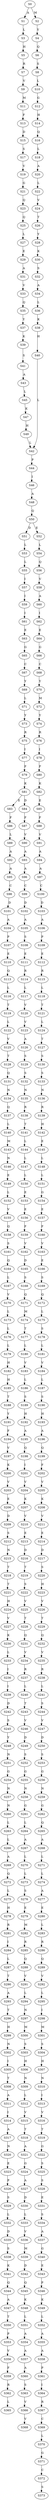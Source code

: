 strict digraph  {
	S0 -> S1 [ label = A ];
	S0 -> S2 [ label = M ];
	S1 -> S3 [ label = L ];
	S2 -> S4 [ label = Y ];
	S3 -> S5 [ label = H ];
	S4 -> S6 [ label = Q ];
	S5 -> S7 [ label = R ];
	S6 -> S8 [ label = S ];
	S7 -> S9 [ label = V ];
	S8 -> S10 [ label = L ];
	S9 -> S11 [ label = M ];
	S10 -> S12 [ label = G ];
	S11 -> S13 [ label = F ];
	S12 -> S14 [ label = H ];
	S13 -> S15 [ label = D ];
	S14 -> S16 [ label = Q ];
	S15 -> S17 [ label = S ];
	S16 -> S18 [ label = L ];
	S17 -> S19 [ label = V ];
	S18 -> S20 [ label = A ];
	S19 -> S21 [ label = G ];
	S20 -> S22 [ label = L ];
	S21 -> S23 [ label = Q ];
	S22 -> S24 [ label = V ];
	S23 -> S25 [ label = Q ];
	S24 -> S26 [ label = T ];
	S25 -> S27 [ label = L ];
	S26 -> S28 [ label = Y ];
	S27 -> S29 [ label = E ];
	S28 -> S30 [ label = K ];
	S29 -> S31 [ label = A ];
	S30 -> S32 [ label = S ];
	S31 -> S33 [ label = V ];
	S32 -> S34 [ label = A ];
	S33 -> S35 [ label = Q ];
	S34 -> S36 [ label = L ];
	S35 -> S37 [ label = Y ];
	S36 -> S38 [ label = K ];
	S37 -> S39 [ label = K ];
	S38 -> S40 [ label = H ];
	S39 -> S41 [ label = S ];
	S40 -> S42 [ label = L ];
	S41 -> S43 [ label = A ];
	S42 -> S44 [ label = P ];
	S43 -> S45 [ label = L ];
	S44 -> S46 [ label = I ];
	S45 -> S47 [ label = K ];
	S46 -> S48 [ label = A ];
	S47 -> S49 [ label = H ];
	S48 -> S50 [ label = Q ];
	S49 -> S42 [ label = L ];
	S50 -> S51 [ label = D ];
	S50 -> S52 [ label = E ];
	S51 -> S53 [ label = L ];
	S52 -> S54 [ label = L ];
	S53 -> S55 [ label = L ];
	S54 -> S56 [ label = Q ];
	S55 -> S57 [ label = I ];
	S56 -> S58 [ label = V ];
	S57 -> S59 [ label = I ];
	S58 -> S60 [ label = A ];
	S59 -> S61 [ label = I ];
	S60 -> S62 [ label = I ];
	S61 -> S63 [ label = E ];
	S62 -> S64 [ label = E ];
	S63 -> S65 [ label = G ];
	S64 -> S66 [ label = G ];
	S65 -> S67 [ label = C ];
	S66 -> S68 [ label = C ];
	S67 -> S69 [ label = Y ];
	S68 -> S70 [ label = Y ];
	S69 -> S71 [ label = L ];
	S70 -> S72 [ label = M ];
	S71 -> S73 [ label = Y ];
	S72 -> S74 [ label = Y ];
	S73 -> S75 [ label = R ];
	S74 -> S76 [ label = R ];
	S75 -> S77 [ label = I ];
	S76 -> S78 [ label = I ];
	S77 -> S79 [ label = F ];
	S78 -> S80 [ label = F ];
	S79 -> S81 [ label = K ];
	S80 -> S82 [ label = K ];
	S81 -> S83 [ label = E ];
	S81 -> S84 [ label = D ];
	S82 -> S85 [ label = E ];
	S83 -> S86 [ label = F ];
	S84 -> S87 [ label = F ];
	S85 -> S88 [ label = F ];
	S86 -> S89 [ label = L ];
	S87 -> S90 [ label = V ];
	S88 -> S91 [ label = V ];
	S89 -> S92 [ label = A ];
	S90 -> S93 [ label = A ];
	S91 -> S94 [ label = A ];
	S92 -> S95 [ label = A ];
	S93 -> S96 [ label = A ];
	S94 -> S97 [ label = A ];
	S95 -> S98 [ label = C ];
	S96 -> S99 [ label = C ];
	S97 -> S100 [ label = C ];
	S98 -> S101 [ label = D ];
	S99 -> S102 [ label = D ];
	S100 -> S103 [ label = D ];
	S101 -> S104 [ label = A ];
	S102 -> S105 [ label = A ];
	S103 -> S106 [ label = A ];
	S104 -> S107 [ label = P ];
	S105 -> S108 [ label = S ];
	S106 -> S109 [ label = P ];
	S107 -> S110 [ label = E ];
	S108 -> S111 [ label = E ];
	S109 -> S112 [ label = E ];
	S110 -> S113 [ label = Q ];
	S111 -> S114 [ label = R ];
	S112 -> S115 [ label = R ];
	S113 -> S116 [ label = L ];
	S114 -> S117 [ label = L ];
	S115 -> S118 [ label = L ];
	S116 -> S119 [ label = T ];
	S117 -> S120 [ label = V ];
	S118 -> S121 [ label = T ];
	S119 -> S122 [ label = L ];
	S120 -> S123 [ label = V ];
	S121 -> S124 [ label = L ];
	S122 -> S125 [ label = V ];
	S123 -> S126 [ label = A ];
	S124 -> S127 [ label = T ];
	S125 -> S128 [ label = T ];
	S126 -> S129 [ label = S ];
	S127 -> S130 [ label = S ];
	S128 -> S131 [ label = Q ];
	S129 -> S132 [ label = S ];
	S130 -> S133 [ label = S ];
	S131 -> S134 [ label = N ];
	S132 -> S135 [ label = N ];
	S133 -> S136 [ label = N ];
	S134 -> S137 [ label = Q ];
	S135 -> S138 [ label = R ];
	S136 -> S139 [ label = R ];
	S137 -> S140 [ label = L ];
	S138 -> S141 [ label = T ];
	S139 -> S142 [ label = H ];
	S140 -> S143 [ label = M ];
	S141 -> S144 [ label = L ];
	S142 -> S145 [ label = E ];
	S143 -> S146 [ label = N ];
	S144 -> S147 [ label = L ];
	S145 -> S148 [ label = L ];
	S146 -> S149 [ label = E ];
	S147 -> S150 [ label = L ];
	S148 -> S151 [ label = L ];
	S149 -> S152 [ label = L ];
	S150 -> S153 [ label = E ];
	S151 -> S154 [ label = G ];
	S152 -> S155 [ label = V ];
	S153 -> S156 [ label = E ];
	S154 -> S157 [ label = E ];
	S155 -> S158 [ label = Q ];
	S156 -> S159 [ label = F ];
	S157 -> S160 [ label = F ];
	S158 -> S161 [ label = S ];
	S159 -> S162 [ label = V ];
	S160 -> S163 [ label = V ];
	S161 -> S164 [ label = Q ];
	S162 -> S165 [ label = D ];
	S163 -> S166 [ label = E ];
	S164 -> S167 [ label = L ];
	S165 -> S168 [ label = S ];
	S166 -> S169 [ label = S ];
	S167 -> S170 [ label = V ];
	S168 -> S171 [ label = Q ];
	S169 -> S172 [ label = Q ];
	S170 -> S173 [ label = L ];
	S171 -> S174 [ label = M ];
	S172 -> S175 [ label = L ];
	S173 -> S176 [ label = L ];
	S174 -> S177 [ label = T ];
	S175 -> S178 [ label = S ];
	S176 -> S179 [ label = L ];
	S177 -> S180 [ label = L ];
	S178 -> S181 [ label = L ];
	S179 -> S182 [ label = H ];
	S180 -> S183 [ label = V ];
	S181 -> S184 [ label = V ];
	S182 -> S185 [ label = H ];
	S183 -> S186 [ label = L ];
	S184 -> S187 [ label = L ];
	S185 -> S188 [ label = T ];
	S186 -> S189 [ label = S ];
	S187 -> S190 [ label = S ];
	S188 -> S191 [ label = Y ];
	S189 -> S192 [ label = H ];
	S190 -> S193 [ label = H ];
	S191 -> S194 [ label = F ];
	S192 -> S195 [ label = A ];
	S193 -> S196 [ label = A ];
	S194 -> S197 [ label = V ];
	S195 -> S198 [ label = Q ];
	S196 -> S199 [ label = Q ];
	S197 -> S200 [ label = K ];
	S198 -> S201 [ label = I ];
	S199 -> S202 [ label = F ];
	S200 -> S203 [ label = V ];
	S201 -> S204 [ label = V ];
	S202 -> S205 [ label = V ];
	S203 -> S206 [ label = E ];
	S204 -> S207 [ label = K ];
	S205 -> S208 [ label = K ];
	S206 -> S209 [ label = D ];
	S207 -> S210 [ label = V ];
	S208 -> S211 [ label = V ];
	S209 -> S212 [ label = S ];
	S210 -> S213 [ label = E ];
	S211 -> S214 [ label = E ];
	S212 -> S215 [ label = N ];
	S213 -> S216 [ label = D ];
	S214 -> S217 [ label = D ];
	S215 -> S218 [ label = T ];
	S216 -> S219 [ label = T ];
	S217 -> S220 [ label = S ];
	S218 -> S221 [ label = T ];
	S219 -> S222 [ label = S ];
	S220 -> S223 [ label = H ];
	S221 -> S224 [ label = H ];
	S222 -> S225 [ label = V ];
	S223 -> S226 [ label = V ];
	S224 -> S227 [ label = V ];
	S225 -> S228 [ label = T ];
	S226 -> S229 [ label = T ];
	S227 -> S230 [ label = K ];
	S228 -> S231 [ label = Q ];
	S229 -> S232 [ label = Q ];
	S230 -> S233 [ label = L ];
	S231 -> S234 [ label = V ];
	S232 -> S235 [ label = V ];
	S233 -> S236 [ label = I ];
	S234 -> S237 [ label = R ];
	S235 -> S238 [ label = R ];
	S236 -> S239 [ label = I ];
	S237 -> S240 [ label = L ];
	S238 -> S241 [ label = L ];
	S239 -> S242 [ label = D ];
	S240 -> S243 [ label = T ];
	S241 -> S244 [ label = S ];
	S242 -> S245 [ label = S ];
	S243 -> S246 [ label = V ];
	S244 -> S247 [ label = V ];
	S245 -> S248 [ label = Y ];
	S246 -> S249 [ label = D ];
	S247 -> S250 [ label = D ];
	S248 -> S251 [ label = N ];
	S249 -> S252 [ label = S ];
	S250 -> S253 [ label = S ];
	S251 -> S254 [ label = G ];
	S252 -> S255 [ label = G ];
	S253 -> S256 [ label = G ];
	S254 -> S257 [ label = N ];
	S255 -> S258 [ label = N ];
	S256 -> S259 [ label = N ];
	S257 -> S260 [ label = N ];
	S258 -> S261 [ label = G ];
	S259 -> S262 [ label = G ];
	S260 -> S263 [ label = L ];
	S261 -> S264 [ label = L ];
	S262 -> S265 [ label = Q ];
	S263 -> S266 [ label = L ];
	S264 -> S267 [ label = A ];
	S265 -> S268 [ label = A ];
	S266 -> S269 [ label = A ];
	S267 -> S270 [ label = L ];
	S268 -> S271 [ label = L ];
	S269 -> S272 [ label = Q ];
	S270 -> S273 [ label = L ];
	S271 -> S274 [ label = L ];
	S272 -> S275 [ label = L ];
	S273 -> S276 [ label = S ];
	S274 -> S277 [ label = A ];
	S275 -> S278 [ label = H ];
	S276 -> S279 [ label = E ];
	S277 -> S280 [ label = E ];
	S278 -> S281 [ label = R ];
	S279 -> S282 [ label = M ];
	S280 -> S283 [ label = L ];
	S281 -> S284 [ label = I ];
	S282 -> S285 [ label = R ];
	S283 -> S286 [ label = R ];
	S284 -> S287 [ label = L ];
	S285 -> S288 [ label = Q ];
	S286 -> S289 [ label = Q ];
	S287 -> S290 [ label = T ];
	S288 -> S291 [ label = V ];
	S289 -> S292 [ label = V ];
	S290 -> S293 [ label = A ];
	S291 -> S294 [ label = L ];
	S292 -> S295 [ label = L ];
	S293 -> S296 [ label = T ];
	S294 -> S297 [ label = N ];
	S295 -> S298 [ label = I ];
	S296 -> S299 [ label = H ];
	S297 -> S300 [ label = M ];
	S298 -> S301 [ label = M ];
	S299 -> S302 [ label = N ];
	S300 -> S303 [ label = S ];
	S301 -> S304 [ label = S ];
	S302 -> S305 [ label = I ];
	S303 -> S306 [ label = H ];
	S304 -> S307 [ label = H ];
	S305 -> S308 [ label = T ];
	S306 -> S309 [ label = N ];
	S307 -> S310 [ label = N ];
	S308 -> S311 [ label = A ];
	S309 -> S312 [ label = L ];
	S310 -> S313 [ label = I ];
	S311 -> S314 [ label = I ];
	S312 -> S315 [ label = V ];
	S313 -> S316 [ label = V ];
	S314 -> S317 [ label = A ];
	S315 -> S318 [ label = T ];
	S316 -> S319 [ label = T ];
	S317 -> S320 [ label = N ];
	S318 -> S321 [ label = A ];
	S319 -> S322 [ label = G ];
	S320 -> S323 [ label = E ];
	S321 -> S324 [ label = G ];
	S322 -> S325 [ label = S ];
	S323 -> S326 [ label = P ];
	S324 -> S327 [ label = A ];
	S325 -> S328 [ label = S ];
	S326 -> S329 [ label = S ];
	S327 -> S330 [ label = D ];
	S328 -> S331 [ label = E ];
	S329 -> S332 [ label = L ];
	S330 -> S333 [ label = L ];
	S331 -> S334 [ label = S ];
	S332 -> S335 [ label = D ];
	S333 -> S336 [ label = V ];
	S334 -> S337 [ label = A ];
	S335 -> S338 [ label = S ];
	S336 -> S339 [ label = M ];
	S337 -> S340 [ label = G ];
	S338 -> S341 [ label = K ];
	S339 -> S342 [ label = D ];
	S340 -> S343 [ label = E ];
	S341 -> S344 [ label = Q ];
	S342 -> S345 [ label = Q ];
	S343 -> S346 [ label = P ];
	S344 -> S347 [ label = A ];
	S345 -> S348 [ label = K ];
	S346 -> S349 [ label = K ];
	S347 -> S350 [ label = T ];
	S348 -> S351 [ label = L ];
	S349 -> S352 [ label = L ];
	S350 -> S353 [ label = P ];
	S351 -> S354 [ label = A ];
	S352 -> S355 [ label = A ];
	S353 -> S356 [ label = V ];
	S354 -> S357 [ label = A ];
	S355 -> S358 [ label = A ];
	S356 -> S359 [ label = F ];
	S357 -> S360 [ label = A ];
	S358 -> S361 [ label = P ];
	S359 -> S362 [ label = R ];
	S360 -> S363 [ label = S ];
	S361 -> S364 [ label = I ];
	S362 -> S365 [ label = L ];
	S363 -> S366 [ label = V ];
	S364 -> S367 [ label = R ];
	S366 -> S368 [ label = V ];
	S367 -> S369 [ label = C ];
	S369 -> S370 [ label = L ];
	S370 -> S371 [ label = G ];
	S371 -> S372 [ label = C ];
	S372 -> S373 [ label = S ];
}
